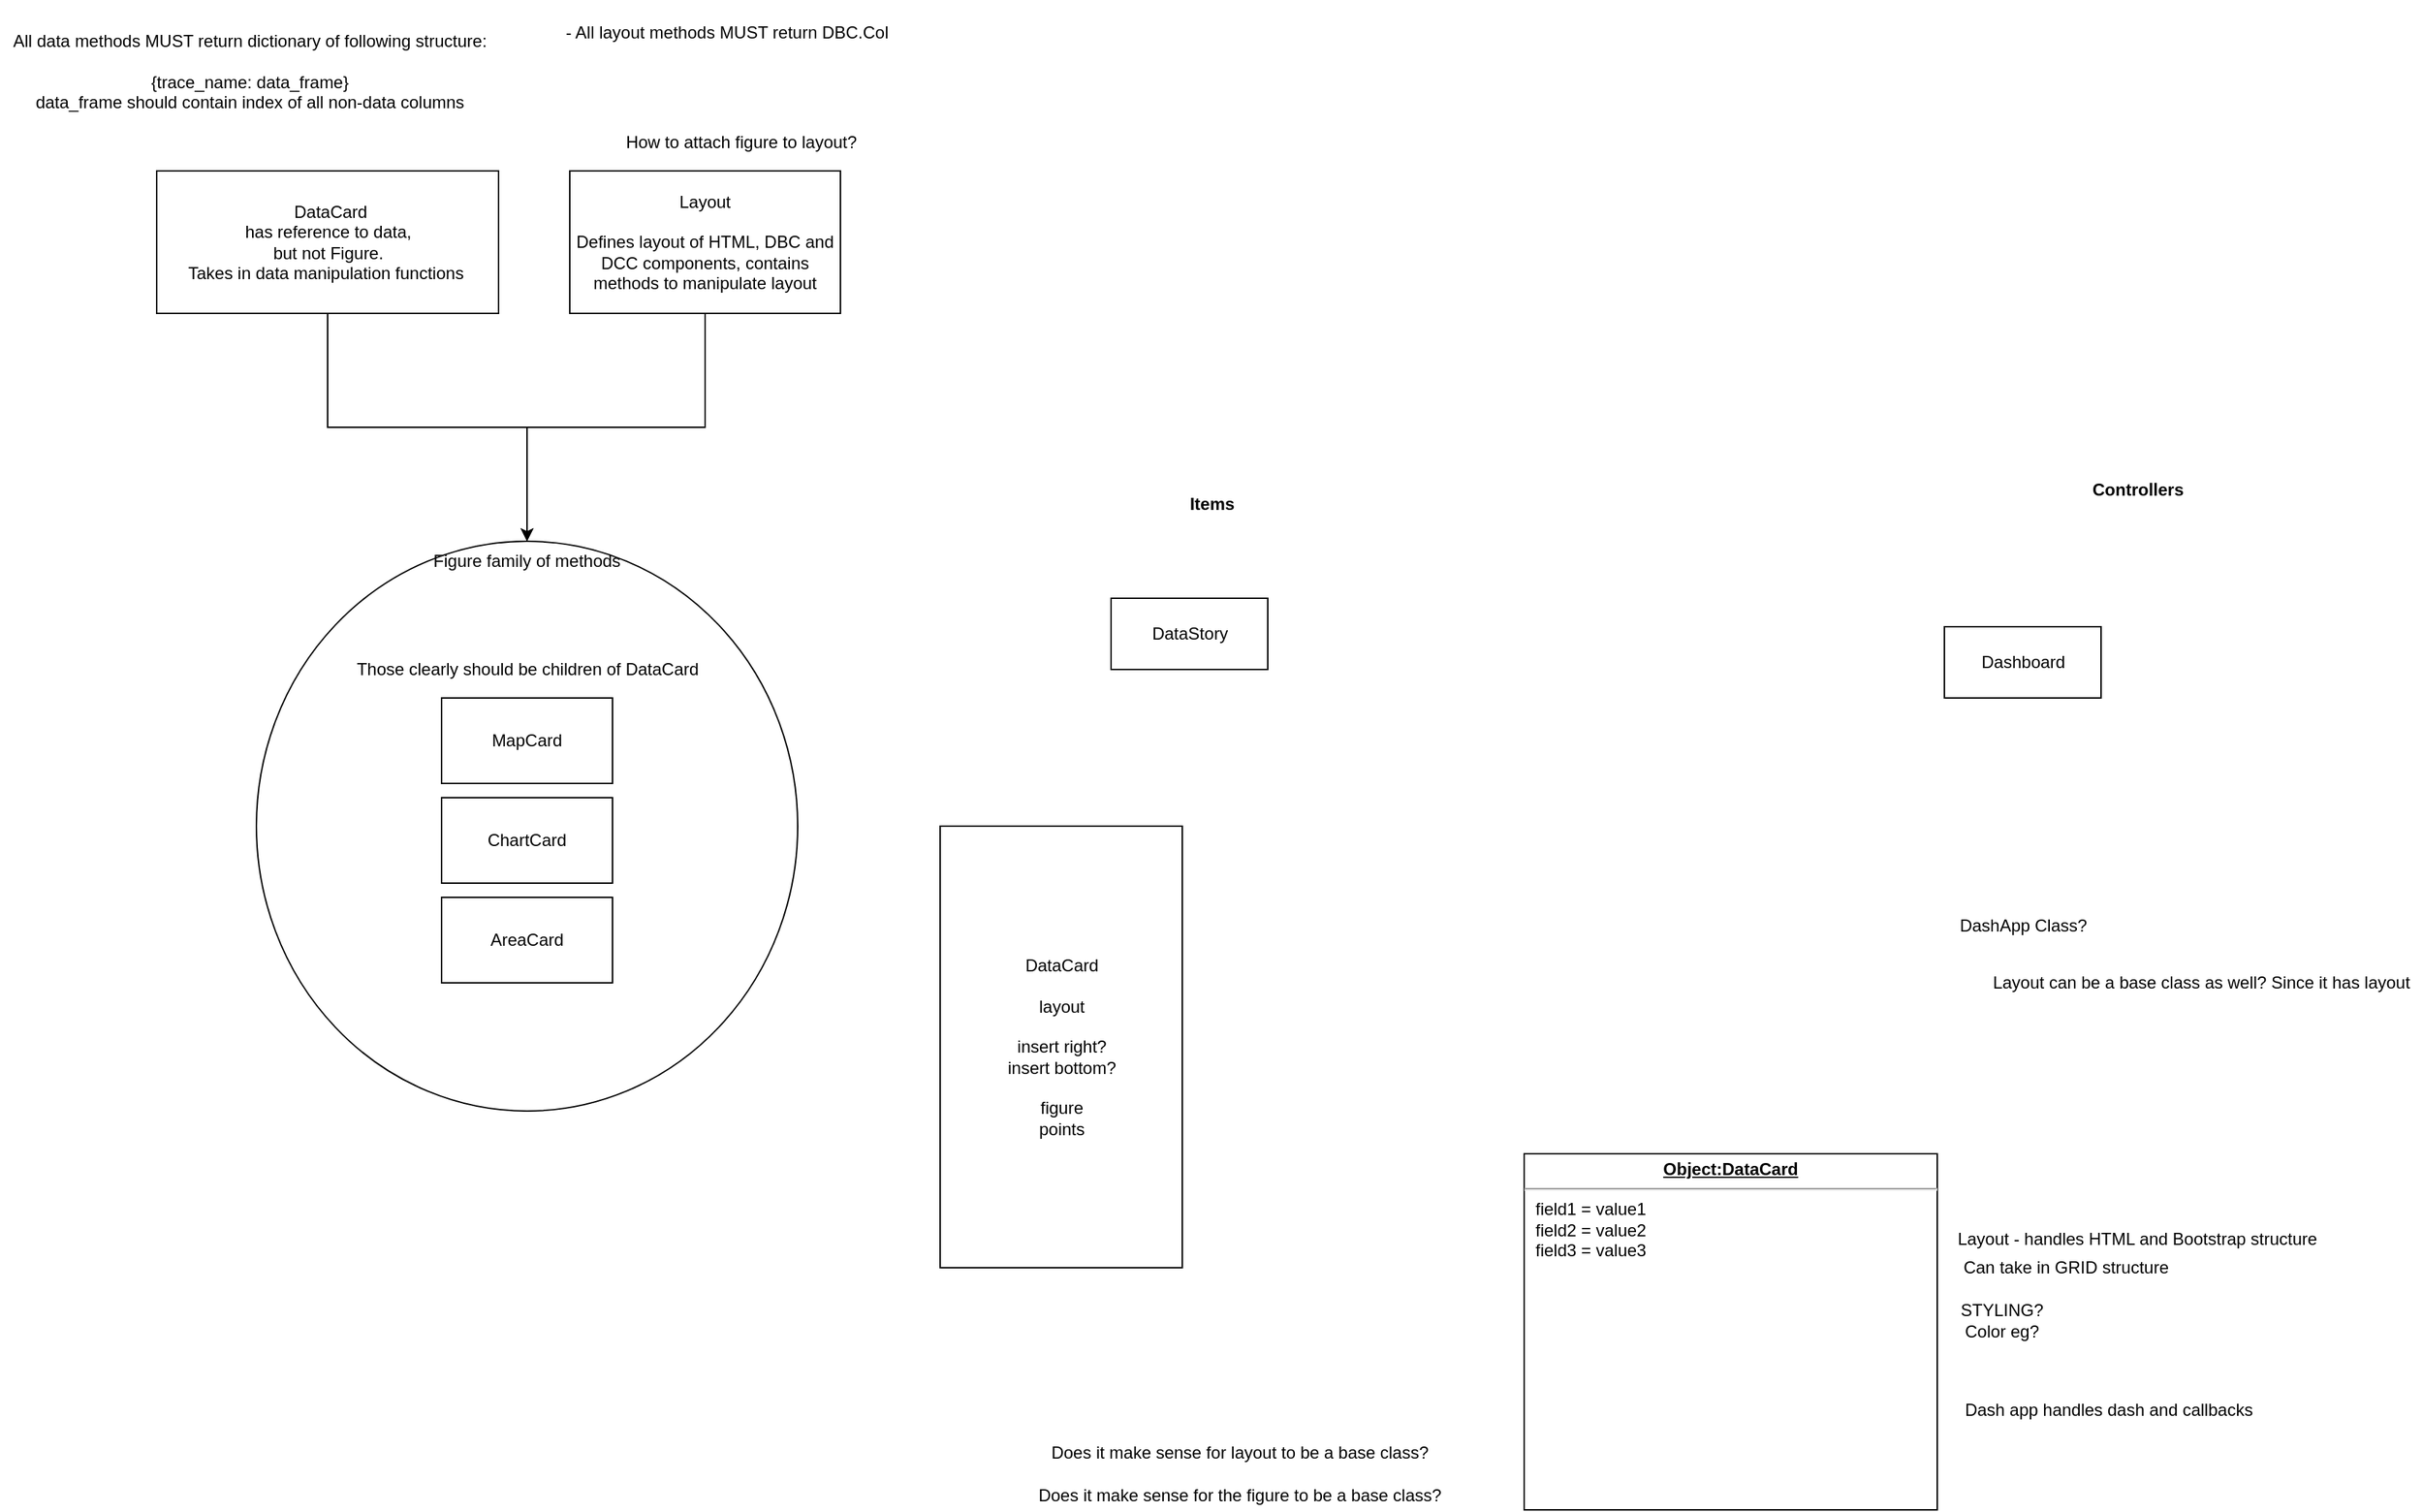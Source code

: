 <mxfile version="13.4.5" type="device"><diagram id="1czKEk126T4m3rxZEC4i" name="Page-1"><mxGraphModel dx="3038" dy="2070" grid="1" gridSize="10" guides="1" tooltips="1" connect="1" arrows="1" fold="1" page="1" pageScale="1" pageWidth="583" pageHeight="827" math="0" shadow="0"><root><mxCell id="0"/><mxCell id="1" parent="0"/><mxCell id="q-wbhvmwp-7n_0ZvUeql-27" value="Figure family of methods" style="ellipse;whiteSpace=wrap;html=1;horizontal=1;verticalAlign=top;" vertex="1" parent="1"><mxGeometry x="-420" y="80" width="380" height="400" as="geometry"/></mxCell><mxCell id="q-wbhvmwp-7n_0ZvUeql-1" value="DataCard&lt;br&gt;&lt;br&gt;layout&lt;br&gt;&lt;br&gt;insert right?&lt;br&gt;insert bottom?&lt;br&gt;&lt;br&gt;figure&lt;br&gt;points" style="html=1;" vertex="1" parent="1"><mxGeometry x="60" y="280" width="170" height="310" as="geometry"/></mxCell><mxCell id="q-wbhvmwp-7n_0ZvUeql-2" value="Items" style="text;align=center;fontStyle=1;verticalAlign=middle;spacingLeft=3;spacingRight=3;strokeColor=none;rotatable=0;points=[[0,0.5],[1,0.5]];portConstraint=eastwest;" vertex="1" parent="1"><mxGeometry x="210" y="40" width="82" height="26" as="geometry"/></mxCell><mxCell id="q-wbhvmwp-7n_0ZvUeql-4" value="Controllers" style="text;align=center;fontStyle=1;verticalAlign=middle;spacingLeft=3;spacingRight=3;strokeColor=none;rotatable=0;points=[[0,0.5],[1,0.5]];portConstraint=eastwest;" vertex="1" parent="1"><mxGeometry x="860" y="30" width="82" height="26" as="geometry"/></mxCell><mxCell id="q-wbhvmwp-7n_0ZvUeql-5" value="&lt;p style=&quot;margin: 0px ; margin-top: 4px ; text-align: center ; text-decoration: underline&quot;&gt;&lt;b&gt;Object:DataCard&lt;/b&gt;&lt;/p&gt;&lt;hr&gt;&lt;p style=&quot;margin: 0px ; margin-left: 8px&quot;&gt;field1 = value1&lt;br&gt;field2 = value2&lt;br&gt;field3 = value3&lt;/p&gt;" style="verticalAlign=top;align=left;overflow=fill;fontSize=12;fontFamily=Helvetica;html=1;" vertex="1" parent="1"><mxGeometry x="470" y="510" width="290" height="250" as="geometry"/></mxCell><mxCell id="2" value="Does it make sense for layout to be a base class?" style="text;html=1;align=center;verticalAlign=middle;resizable=0;points=[];autosize=1;" vertex="1" parent="1"><mxGeometry x="130" y="710" width="280" height="20" as="geometry"/></mxCell><mxCell id="q-wbhvmwp-7n_0ZvUeql-6" value="Does it make sense for the figure to be a base class?" style="text;html=1;align=center;verticalAlign=middle;resizable=0;points=[];autosize=1;" vertex="1" parent="1"><mxGeometry x="120" y="740" width="300" height="20" as="geometry"/></mxCell><mxCell id="q-wbhvmwp-7n_0ZvUeql-7" value="DataStory" style="html=1;" vertex="1" parent="1"><mxGeometry x="180" y="120" width="110" height="50" as="geometry"/></mxCell><mxCell id="q-wbhvmwp-7n_0ZvUeql-8" value="Dashboard" style="html=1;" vertex="1" parent="1"><mxGeometry x="765" y="140" width="110" height="50" as="geometry"/></mxCell><mxCell id="q-wbhvmwp-7n_0ZvUeql-9" value="Layout can be a base class as well? Since it has layout" style="text;html=1;align=center;verticalAlign=middle;resizable=0;points=[];autosize=1;" vertex="1" parent="1"><mxGeometry x="790" y="380" width="310" height="20" as="geometry"/></mxCell><mxCell id="q-wbhvmwp-7n_0ZvUeql-10" value="DashApp Class?" style="text;html=1;align=center;verticalAlign=middle;resizable=0;points=[];autosize=1;" vertex="1" parent="1"><mxGeometry x="770" y="340" width="100" height="20" as="geometry"/></mxCell><mxCell id="q-wbhvmwp-7n_0ZvUeql-11" value="Layout - handles HTML and Bootstrap structure" style="text;html=1;align=center;verticalAlign=middle;resizable=0;points=[];autosize=1;" vertex="1" parent="1"><mxGeometry x="765" y="560" width="270" height="20" as="geometry"/></mxCell><mxCell id="q-wbhvmwp-7n_0ZvUeql-12" value="Dash app handles dash and callbacks" style="text;html=1;align=center;verticalAlign=middle;resizable=0;points=[];autosize=1;" vertex="1" parent="1"><mxGeometry x="770" y="680" width="220" height="20" as="geometry"/></mxCell><mxCell id="q-wbhvmwp-7n_0ZvUeql-13" value="Can take in GRID structure" style="text;html=1;align=center;verticalAlign=middle;resizable=0;points=[];autosize=1;" vertex="1" parent="1"><mxGeometry x="770" y="580" width="160" height="20" as="geometry"/></mxCell><mxCell id="q-wbhvmwp-7n_0ZvUeql-14" value="STYLING?" style="text;html=1;align=center;verticalAlign=middle;resizable=0;points=[];autosize=1;" vertex="1" parent="1"><mxGeometry x="770" y="610" width="70" height="20" as="geometry"/></mxCell><mxCell id="q-wbhvmwp-7n_0ZvUeql-15" value="Color eg?" style="text;html=1;align=center;verticalAlign=middle;resizable=0;points=[];autosize=1;" vertex="1" parent="1"><mxGeometry x="770" y="625" width="70" height="20" as="geometry"/></mxCell><mxCell id="q-wbhvmwp-7n_0ZvUeql-17" value="MapCard" style="rounded=0;whiteSpace=wrap;html=1;" vertex="1" parent="1"><mxGeometry x="-290" y="190" width="120" height="60" as="geometry"/></mxCell><mxCell id="q-wbhvmwp-7n_0ZvUeql-19" value="ChartCard" style="whiteSpace=wrap;html=1;" vertex="1" parent="1"><mxGeometry x="-290" y="260" width="120" height="60" as="geometry"/></mxCell><mxCell id="q-wbhvmwp-7n_0ZvUeql-20" value="AreaCard" style="whiteSpace=wrap;html=1;" vertex="1" parent="1"><mxGeometry x="-290" y="330" width="120" height="60" as="geometry"/></mxCell><mxCell id="q-wbhvmwp-7n_0ZvUeql-21" value="Those clearly should be children of DataCard" style="text;html=1;align=center;verticalAlign=middle;resizable=0;points=[];autosize=1;" vertex="1" parent="1"><mxGeometry x="-360" y="160" width="260" height="20" as="geometry"/></mxCell><mxCell id="q-wbhvmwp-7n_0ZvUeql-29" style="edgeStyle=orthogonalEdgeStyle;rounded=0;orthogonalLoop=1;jettySize=auto;html=1;exitX=0.5;exitY=1;exitDx=0;exitDy=0;" edge="1" parent="1" source="q-wbhvmwp-7n_0ZvUeql-22" target="q-wbhvmwp-7n_0ZvUeql-27"><mxGeometry relative="1" as="geometry"/></mxCell><mxCell id="q-wbhvmwp-7n_0ZvUeql-22" value="&amp;nbsp;DataCard&lt;br&gt;has reference to data,&lt;br&gt;but not Figure. &lt;br&gt;Takes in data manipulation functions&amp;nbsp;" style="html=1;" vertex="1" parent="1"><mxGeometry x="-490" y="-180" width="240" height="100" as="geometry"/></mxCell><mxCell id="q-wbhvmwp-7n_0ZvUeql-28" style="edgeStyle=orthogonalEdgeStyle;rounded=0;orthogonalLoop=1;jettySize=auto;html=1;exitX=0.5;exitY=1;exitDx=0;exitDy=0;" edge="1" parent="1" source="q-wbhvmwp-7n_0ZvUeql-23" target="q-wbhvmwp-7n_0ZvUeql-27"><mxGeometry relative="1" as="geometry"/></mxCell><mxCell id="q-wbhvmwp-7n_0ZvUeql-23" value="Layout&lt;br&gt;&lt;br&gt;Defines layout of HTML, DBC and DCC components, contains methods to manipulate layout" style="whiteSpace=wrap;html=1;" vertex="1" parent="1"><mxGeometry x="-200" y="-180" width="190" height="100" as="geometry"/></mxCell><mxCell id="q-wbhvmwp-7n_0ZvUeql-24" value="How to attach figure to layout?" style="text;html=1;align=center;verticalAlign=middle;resizable=0;points=[];autosize=1;" vertex="1" parent="1"><mxGeometry x="-170" y="-210" width="180" height="20" as="geometry"/></mxCell><mxCell id="q-wbhvmwp-7n_0ZvUeql-30" value="&lt;br&gt;- All layout methods MUST return DBC.Col" style="text;html=1;align=center;verticalAlign=middle;resizable=0;points=[];autosize=1;" vertex="1" parent="1"><mxGeometry x="-210" y="-300" width="240" height="30" as="geometry"/></mxCell><mxCell id="q-wbhvmwp-7n_0ZvUeql-31" value="All data methods MUST return dictionary of following structure:&lt;br&gt;&lt;br&gt;{trace_name: data_frame} &lt;br&gt;data_frame should contain index of all non-data columns" style="text;html=1;align=center;verticalAlign=middle;resizable=0;points=[];autosize=1;" vertex="1" parent="1"><mxGeometry x="-600" y="-280" width="350" height="60" as="geometry"/></mxCell></root></mxGraphModel></diagram></mxfile>